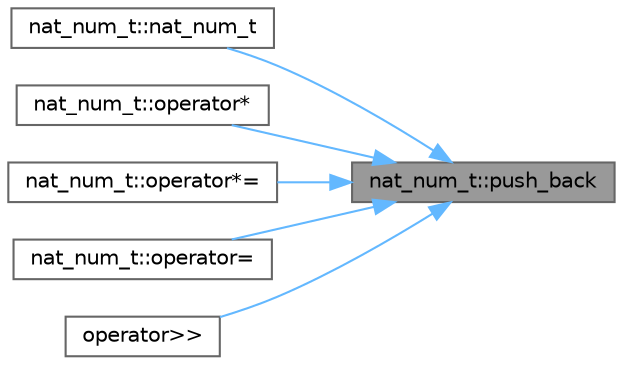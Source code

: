 digraph "nat_num_t::push_back"
{
 // INTERACTIVE_SVG=YES
 // LATEX_PDF_SIZE
  bgcolor="transparent";
  edge [fontname=Helvetica,fontsize=10,labelfontname=Helvetica,labelfontsize=10];
  node [fontname=Helvetica,fontsize=10,shape=box,height=0.2,width=0.4];
  rankdir="RL";
  Node1 [label="nat_num_t::push_back",height=0.2,width=0.4,color="gray40", fillcolor="grey60", style="filled", fontcolor="black",tooltip=" "];
  Node1 -> Node2 [dir="back",color="steelblue1",style="solid"];
  Node2 [label="nat_num_t::nat_num_t",height=0.2,width=0.4,color="grey40", fillcolor="white", style="filled",URL="$classnat__num__t.html#a573146d0cf8ab1ee7be2b8f89c809bc3",tooltip=" "];
  Node1 -> Node3 [dir="back",color="steelblue1",style="solid"];
  Node3 [label="nat_num_t::operator*",height=0.2,width=0.4,color="grey40", fillcolor="white", style="filled",URL="$classnat__num__t.html#a0f5643bd0b8c549e71abd522d58c7e7e",tooltip=" "];
  Node1 -> Node4 [dir="back",color="steelblue1",style="solid"];
  Node4 [label="nat_num_t::operator*=",height=0.2,width=0.4,color="grey40", fillcolor="white", style="filled",URL="$classnat__num__t.html#ae0bbc32c65935b4cf54a154ec950fc18",tooltip=" "];
  Node1 -> Node5 [dir="back",color="steelblue1",style="solid"];
  Node5 [label="nat_num_t::operator=",height=0.2,width=0.4,color="grey40", fillcolor="white", style="filled",URL="$classnat__num__t.html#a60b040d5731e18546560a0f53f2de020",tooltip=" "];
  Node1 -> Node6 [dir="back",color="steelblue1",style="solid"];
  Node6 [label="operator\>\>",height=0.2,width=0.4,color="grey40", fillcolor="white", style="filled",URL="$nat__num__t_8hpp.html#abb536e9b1b1447052db560972a06adbe",tooltip=" "];
}
